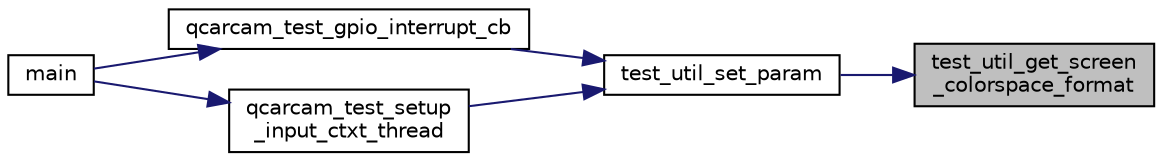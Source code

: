 digraph "test_util_get_screen_colorspace_format"
{
 // LATEX_PDF_SIZE
  edge [fontname="Helvetica",fontsize="10",labelfontname="Helvetica",labelfontsize="10"];
  node [fontname="Helvetica",fontsize="10",shape=record];
  rankdir="RL";
  Node1 [label="test_util_get_screen\l_colorspace_format",height=0.2,width=0.4,color="black", fillcolor="grey75", style="filled", fontcolor="black",tooltip=" "];
  Node1 -> Node2 [dir="back",color="midnightblue",fontsize="10",style="solid"];
  Node2 [label="test_util_set_param",height=0.2,width=0.4,color="black", fillcolor="white", style="filled",URL="$test__util_8h.html#aba9e2319f7fac19835d5e8166283a276",tooltip="set the value of the window parameter"];
  Node2 -> Node3 [dir="back",color="midnightblue",fontsize="10",style="solid"];
  Node3 [label="qcarcam_test_gpio_interrupt_cb",height=0.2,width=0.4,color="black", fillcolor="white", style="filled",URL="$qcarcam__test_8cpp.html#ac9655336e3ef5ff26b9c0553f4729276",tooltip=" "];
  Node3 -> Node4 [dir="back",color="midnightblue",fontsize="10",style="solid"];
  Node4 [label="main",height=0.2,width=0.4,color="black", fillcolor="white", style="filled",URL="$qcarcam__test_8cpp.html#a3c04138a5bfe5d72780bb7e82a18e627",tooltip=" "];
  Node2 -> Node5 [dir="back",color="midnightblue",fontsize="10",style="solid"];
  Node5 [label="qcarcam_test_setup\l_input_ctxt_thread",height=0.2,width=0.4,color="black", fillcolor="white", style="filled",URL="$qcarcam__test_8cpp.html#a53c2c681f04f2cfb1756f17be9333206",tooltip=" "];
  Node5 -> Node4 [dir="back",color="midnightblue",fontsize="10",style="solid"];
}
